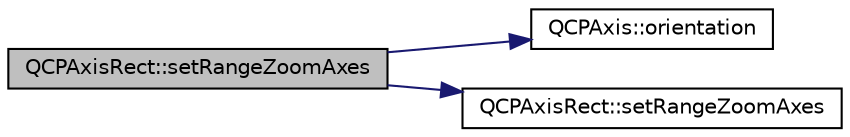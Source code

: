 digraph "QCPAxisRect::setRangeZoomAxes"
{
  edge [fontname="Helvetica",fontsize="10",labelfontname="Helvetica",labelfontsize="10"];
  node [fontname="Helvetica",fontsize="10",shape=record];
  rankdir="LR";
  Node557 [label="QCPAxisRect::setRangeZoomAxes",height=0.2,width=0.4,color="black", fillcolor="grey75", style="filled", fontcolor="black"];
  Node557 -> Node558 [color="midnightblue",fontsize="10",style="solid",fontname="Helvetica"];
  Node558 [label="QCPAxis::orientation",height=0.2,width=0.4,color="black", fillcolor="white", style="filled",URL="$class_q_c_p_axis.html#ab988ef4538e2655bb77bd138189cd42e"];
  Node557 -> Node559 [color="midnightblue",fontsize="10",style="solid",fontname="Helvetica"];
  Node559 [label="QCPAxisRect::setRangeZoomAxes",height=0.2,width=0.4,color="black", fillcolor="white", style="filled",URL="$class_q_c_p_axis_rect.html#a9442cca2aa358405f39a64d51eca13d2"];
}
